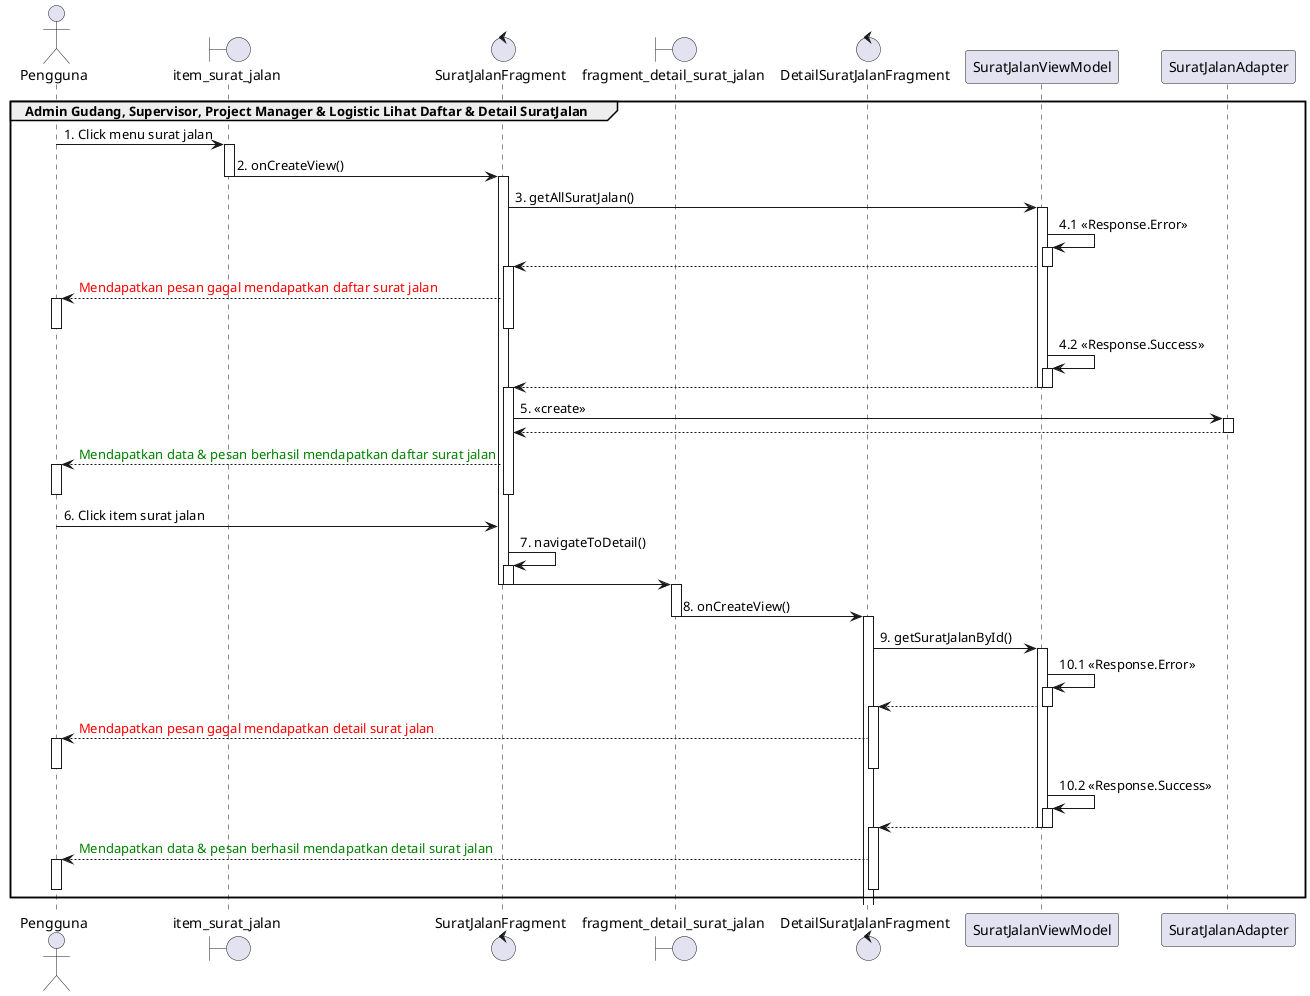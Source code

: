 @startuml
'https://plantuml.com/sequence-diagram

group Admin Gudang, Supervisor, Project Manager & Logistic Lihat Daftar & Detail SuratJalan
    actor       Pengguna
    boundary    item_surat_jalan
    control     SuratJalanFragment
    boundary fragment_detail_surat_jalan
    control DetailSuratJalanFragment
    Pengguna -> item_surat_jalan : 1. Click menu surat jalan
    activate item_surat_jalan

    item_surat_jalan -> SuratJalanFragment : 2. onCreateView()
    deactivate item_surat_jalan
    activate SuratJalanFragment

    SuratJalanFragment -> SuratJalanViewModel : 3. getAllSuratJalan()
    activate SuratJalanViewModel
    SuratJalanViewModel -> SuratJalanViewModel : 4.1 <<Response.Error>>
    activate SuratJalanViewModel
    SuratJalanFragment <-- SuratJalanViewModel
    deactivate SuratJalanViewModel
    activate SuratJalanFragment
    Pengguna <-- SuratJalanFragment : <font color=red>Mendapatkan pesan gagal mendapatkan daftar surat jalan
    activate Pengguna
    deactivate SuratJalanFragment
    deactivate Pengguna
    SuratJalanViewModel -> SuratJalanViewModel : 4.2 <<Response.Success>>
    activate SuratJalanViewModel
    SuratJalanFragment <-- SuratJalanViewModel
    deactivate SuratJalanViewModel
    deactivate SuratJalanViewModel
    activate SuratJalanFragment
    SuratJalanFragment -> SuratJalanAdapter : 5. <<create>>
    activate SuratJalanAdapter
    SuratJalanAdapter --> SuratJalanFragment
    deactivate SuratJalanAdapter
    Pengguna <-- SuratJalanFragment :  <font color=green>Mendapatkan data & pesan berhasil mendapatkan daftar surat jalan
    activate Pengguna
    deactivate SuratJalanFragment
    deactivate Pengguna
    Pengguna -> SuratJalanFragment : 6. Click item surat jalan
    SuratJalanFragment -> SuratJalanFragment : 7. navigateToDetail()
    activate SuratJalanFragment
    SuratJalanFragment -> fragment_detail_surat_jalan
    deactivate SuratJalanFragment
    deactivate SuratJalanFragment
    activate fragment_detail_surat_jalan
    fragment_detail_surat_jalan -> DetailSuratJalanFragment : 8. onCreateView()
    deactivate fragment_detail_surat_jalan
    activate DetailSuratJalanFragment

    DetailSuratJalanFragment -> SuratJalanViewModel : 9. getSuratJalanById()
    activate SuratJalanViewModel
    SuratJalanViewModel -> SuratJalanViewModel : 10.1 <<Response.Error>>
    activate SuratJalanViewModel
    DetailSuratJalanFragment <-- SuratJalanViewModel
    deactivate SuratJalanViewModel
    activate DetailSuratJalanFragment
    Pengguna <-- DetailSuratJalanFragment : <font color=red>Mendapatkan pesan gagal mendapatkan detail surat jalan
    activate Pengguna
    deactivate DetailSuratJalanFragment
    deactivate Pengguna
    SuratJalanViewModel -> SuratJalanViewModel : 10.2 <<Response.Success>>
    activate SuratJalanViewModel
    DetailSuratJalanFragment <-- SuratJalanViewModel
    deactivate SuratJalanViewModel
    deactivate SuratJalanViewModel
    activate DetailSuratJalanFragment
    Pengguna <-- DetailSuratJalanFragment :  <font color=green>Mendapatkan data & pesan berhasil mendapatkan detail surat jalan
    activate Pengguna
    deactivate DetailSuratJalanFragment
    deactivate Pengguna
end
@enduml